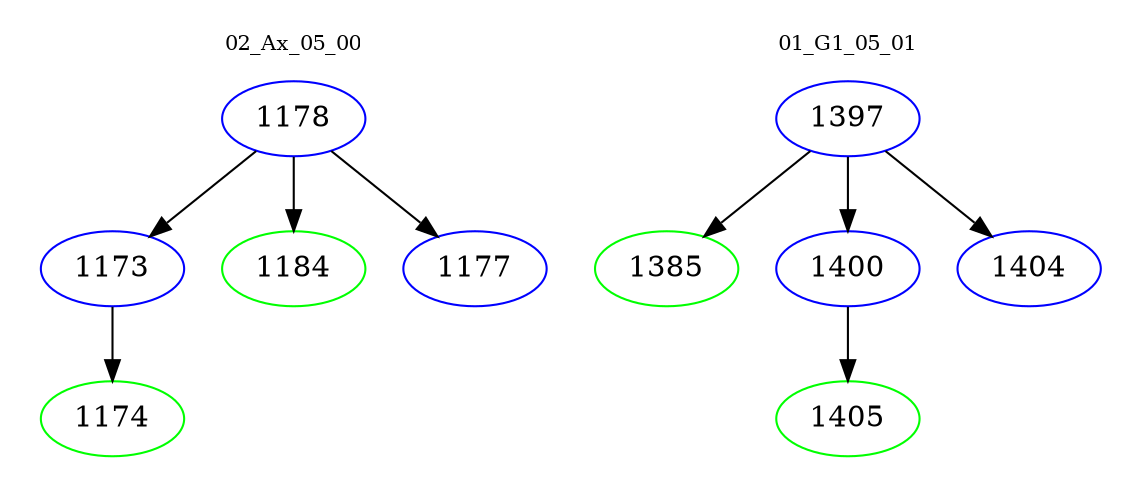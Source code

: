 digraph{
subgraph cluster_0 {
color = white
label = "02_Ax_05_00";
fontsize=10;
T0_1178 [label="1178", color="blue"]
T0_1178 -> T0_1173 [color="black"]
T0_1173 [label="1173", color="blue"]
T0_1173 -> T0_1174 [color="black"]
T0_1174 [label="1174", color="green"]
T0_1178 -> T0_1184 [color="black"]
T0_1184 [label="1184", color="green"]
T0_1178 -> T0_1177 [color="black"]
T0_1177 [label="1177", color="blue"]
}
subgraph cluster_1 {
color = white
label = "01_G1_05_01";
fontsize=10;
T1_1397 [label="1397", color="blue"]
T1_1397 -> T1_1385 [color="black"]
T1_1385 [label="1385", color="green"]
T1_1397 -> T1_1400 [color="black"]
T1_1400 [label="1400", color="blue"]
T1_1400 -> T1_1405 [color="black"]
T1_1405 [label="1405", color="green"]
T1_1397 -> T1_1404 [color="black"]
T1_1404 [label="1404", color="blue"]
}
}
